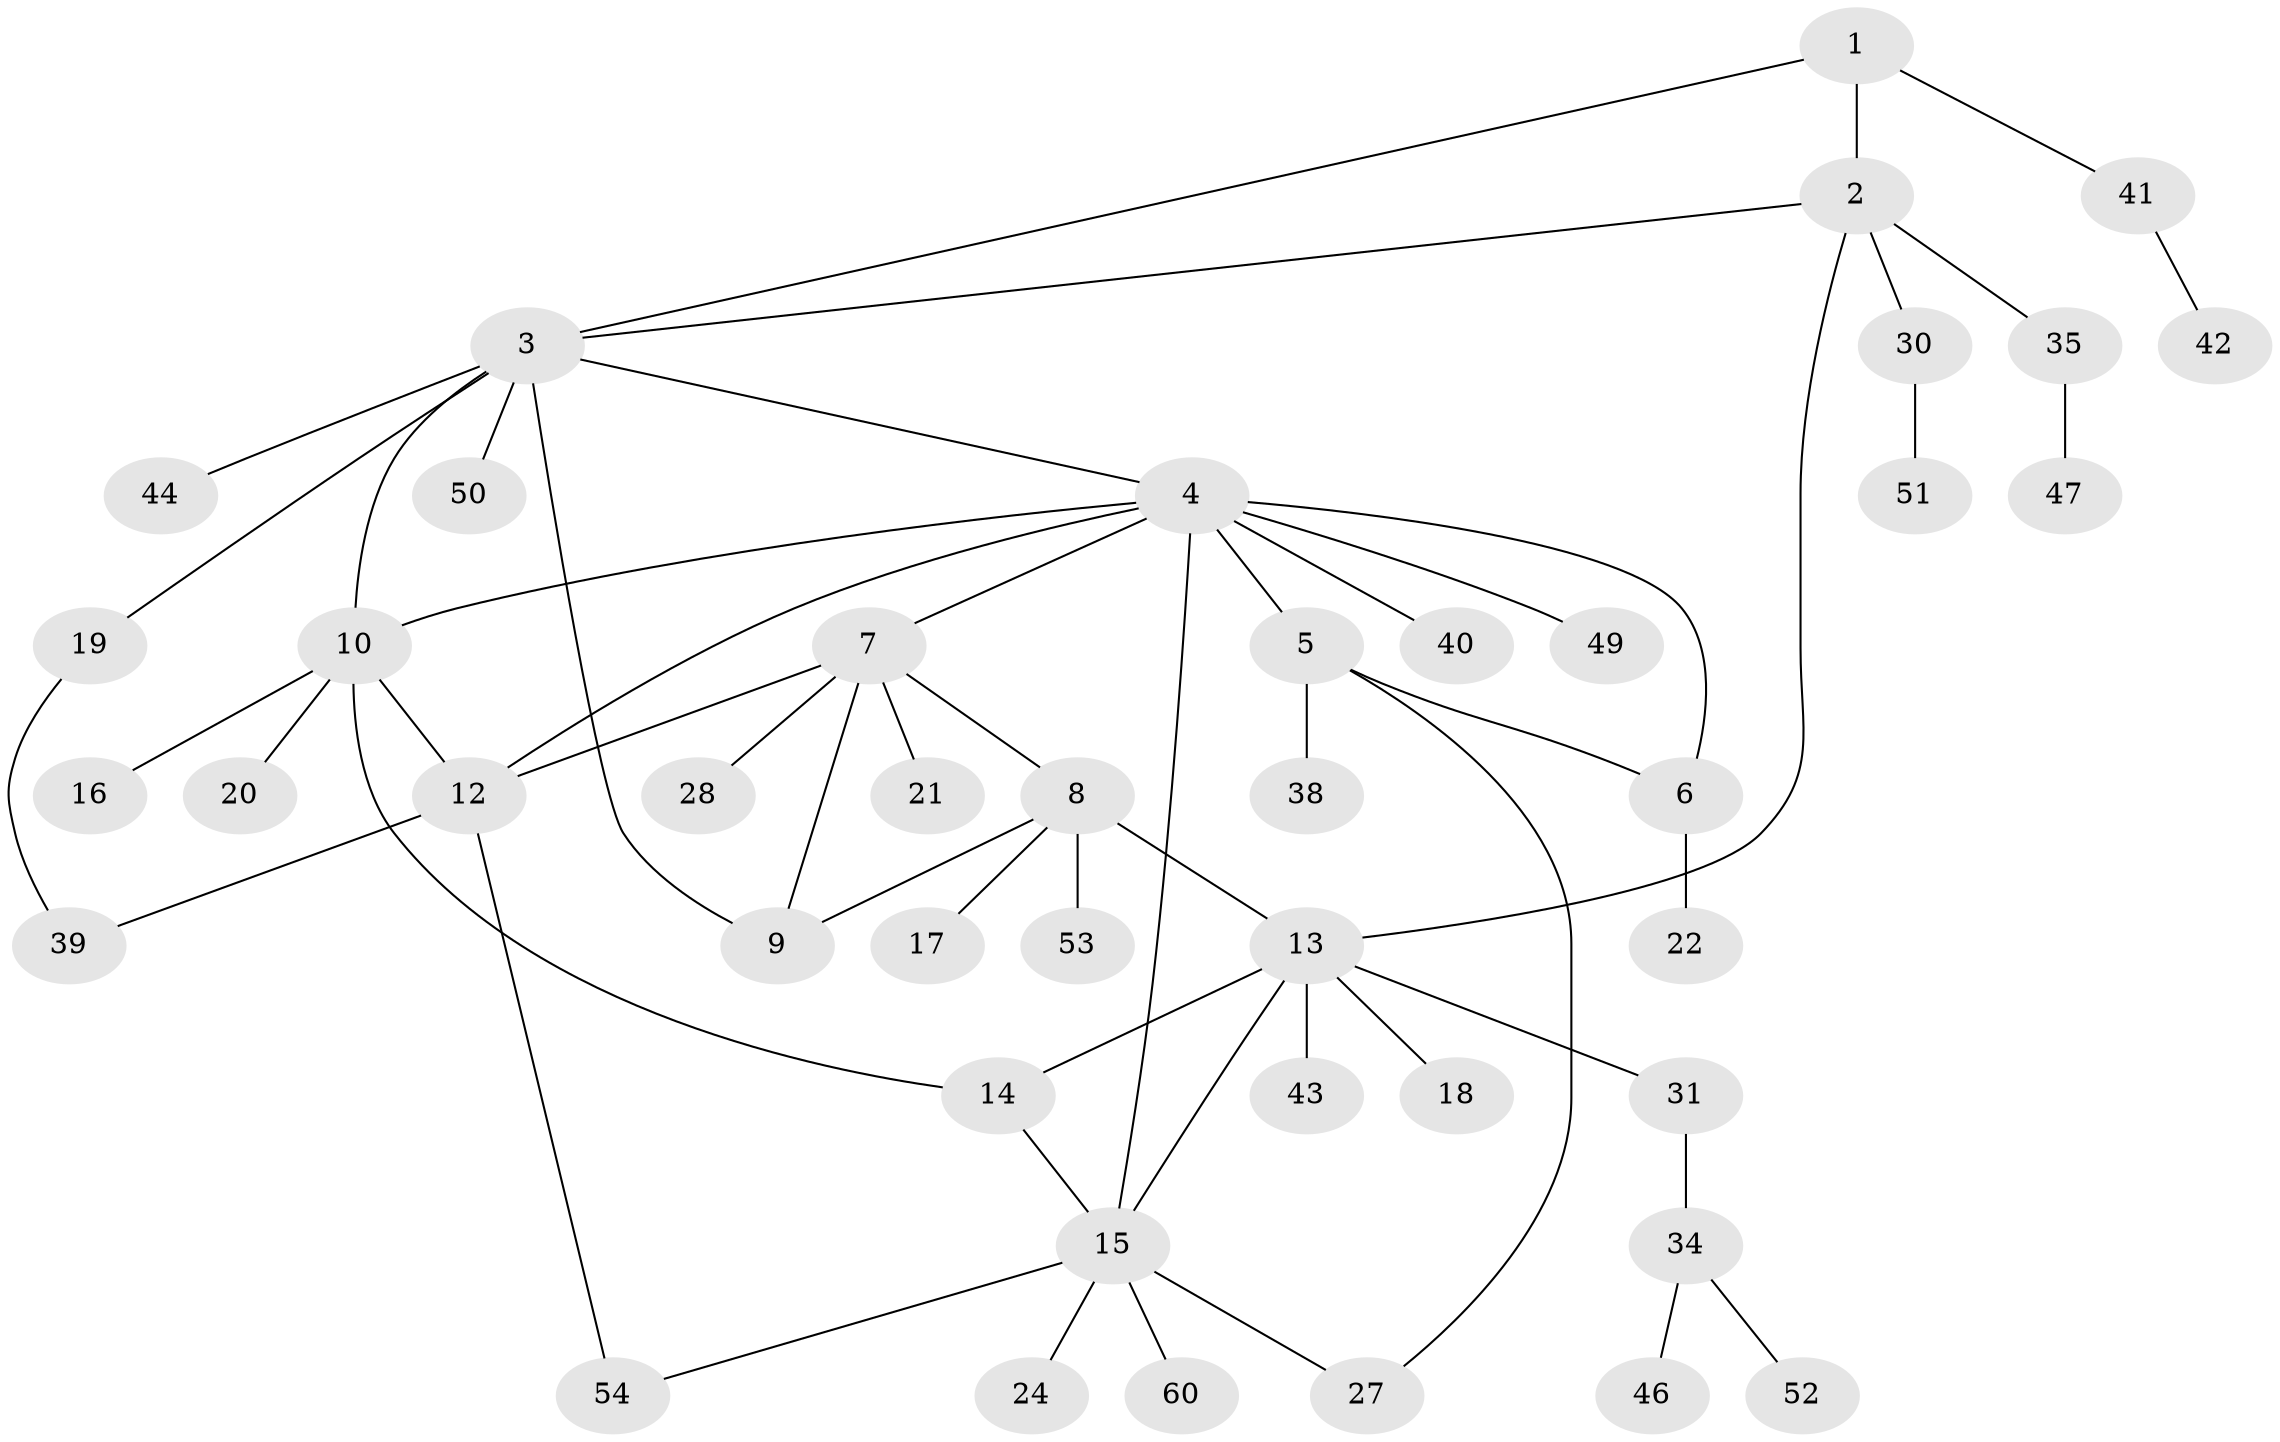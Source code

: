 // Generated by graph-tools (version 1.1) at 2025/52/02/27/25 19:52:20]
// undirected, 44 vertices, 57 edges
graph export_dot {
graph [start="1"]
  node [color=gray90,style=filled];
  1;
  2 [super="+29"];
  3 [super="+25"];
  4 [super="+11"];
  5 [super="+45"];
  6 [super="+26"];
  7 [super="+33"];
  8 [super="+63"];
  9;
  10 [super="+67"];
  12 [super="+23"];
  13 [super="+37"];
  14 [super="+57"];
  15 [super="+32"];
  16 [super="+62"];
  17 [super="+58"];
  18;
  19;
  20 [super="+36"];
  21;
  22 [super="+64"];
  24;
  27;
  28 [super="+65"];
  30 [super="+48"];
  31;
  34 [super="+59"];
  35 [super="+55"];
  38 [super="+61"];
  39 [super="+66"];
  40;
  41;
  42;
  43;
  44;
  46;
  47;
  49 [super="+56"];
  50;
  51;
  52;
  53;
  54;
  60;
  1 -- 2;
  1 -- 3;
  1 -- 41;
  2 -- 3;
  2 -- 13;
  2 -- 35;
  2 -- 30;
  3 -- 4;
  3 -- 9;
  3 -- 10;
  3 -- 19;
  3 -- 44;
  3 -- 50;
  4 -- 5;
  4 -- 6;
  4 -- 7;
  4 -- 15;
  4 -- 40;
  4 -- 49;
  4 -- 10;
  4 -- 12;
  5 -- 6;
  5 -- 27;
  5 -- 38;
  6 -- 22;
  7 -- 8;
  7 -- 9;
  7 -- 12;
  7 -- 21;
  7 -- 28;
  8 -- 9;
  8 -- 13;
  8 -- 17;
  8 -- 53;
  10 -- 12;
  10 -- 14;
  10 -- 16;
  10 -- 20;
  12 -- 54;
  12 -- 39;
  13 -- 14;
  13 -- 15;
  13 -- 18;
  13 -- 31;
  13 -- 43;
  14 -- 15;
  15 -- 24;
  15 -- 27;
  15 -- 60;
  15 -- 54;
  19 -- 39;
  30 -- 51;
  31 -- 34;
  34 -- 46;
  34 -- 52;
  35 -- 47;
  41 -- 42;
}
